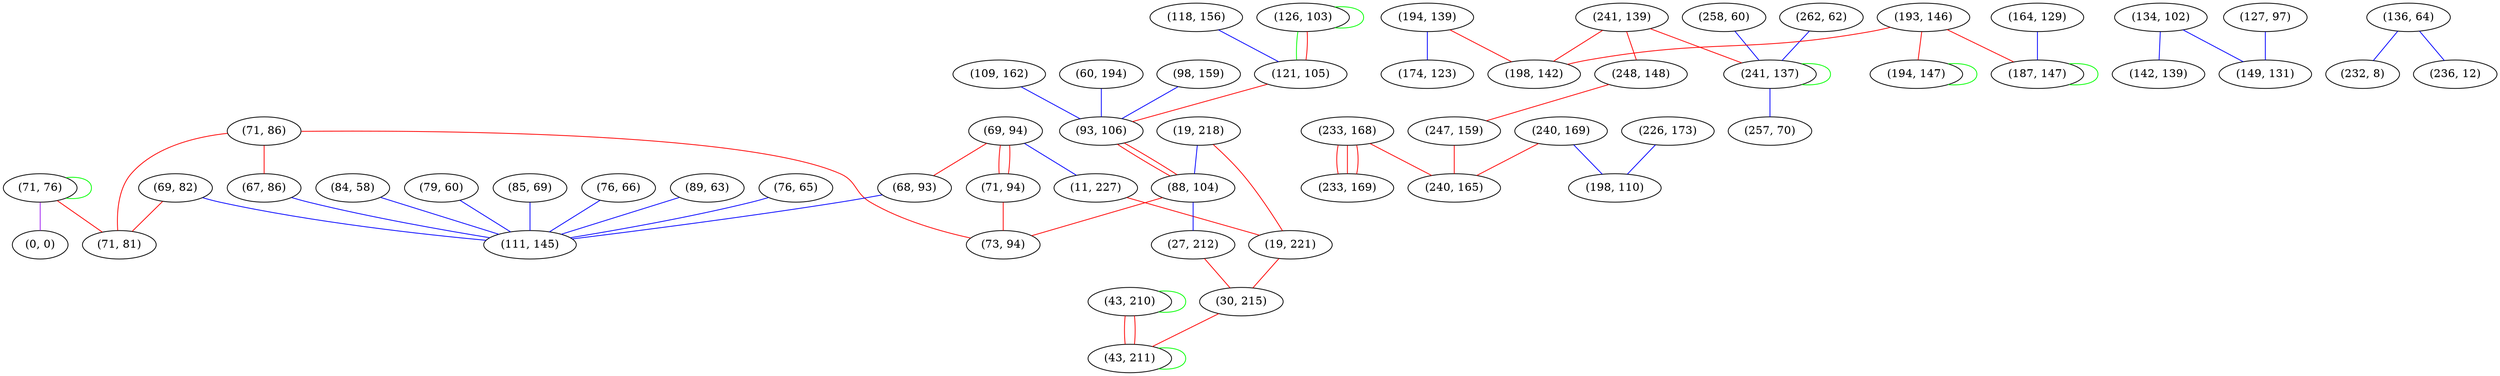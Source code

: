 graph "" {
"(76, 65)";
"(84, 58)";
"(109, 162)";
"(71, 76)";
"(194, 139)";
"(241, 139)";
"(79, 60)";
"(60, 194)";
"(118, 156)";
"(43, 210)";
"(258, 60)";
"(69, 94)";
"(174, 123)";
"(134, 102)";
"(98, 159)";
"(233, 168)";
"(69, 82)";
"(233, 169)";
"(262, 62)";
"(193, 146)";
"(240, 169)";
"(226, 173)";
"(85, 69)";
"(127, 97)";
"(126, 103)";
"(121, 105)";
"(248, 148)";
"(142, 139)";
"(0, 0)";
"(241, 137)";
"(76, 66)";
"(19, 218)";
"(136, 64)";
"(93, 106)";
"(11, 227)";
"(232, 8)";
"(257, 70)";
"(194, 147)";
"(71, 86)";
"(164, 129)";
"(89, 63)";
"(198, 142)";
"(68, 93)";
"(88, 104)";
"(27, 212)";
"(247, 159)";
"(67, 86)";
"(19, 221)";
"(236, 12)";
"(30, 215)";
"(187, 147)";
"(149, 131)";
"(71, 94)";
"(73, 94)";
"(71, 81)";
"(240, 165)";
"(111, 145)";
"(43, 211)";
"(198, 110)";
"(76, 65)" -- "(111, 145)"  [color=blue, key=0, weight=3];
"(84, 58)" -- "(111, 145)"  [color=blue, key=0, weight=3];
"(109, 162)" -- "(93, 106)"  [color=blue, key=0, weight=3];
"(71, 76)" -- "(71, 76)"  [color=green, key=0, weight=2];
"(71, 76)" -- "(0, 0)"  [color=purple, key=0, weight=4];
"(71, 76)" -- "(71, 81)"  [color=red, key=0, weight=1];
"(194, 139)" -- "(174, 123)"  [color=blue, key=0, weight=3];
"(194, 139)" -- "(198, 142)"  [color=red, key=0, weight=1];
"(241, 139)" -- "(248, 148)"  [color=red, key=0, weight=1];
"(241, 139)" -- "(241, 137)"  [color=red, key=0, weight=1];
"(241, 139)" -- "(198, 142)"  [color=red, key=0, weight=1];
"(79, 60)" -- "(111, 145)"  [color=blue, key=0, weight=3];
"(60, 194)" -- "(93, 106)"  [color=blue, key=0, weight=3];
"(118, 156)" -- "(121, 105)"  [color=blue, key=0, weight=3];
"(43, 210)" -- "(43, 210)"  [color=green, key=0, weight=2];
"(43, 210)" -- "(43, 211)"  [color=red, key=0, weight=1];
"(43, 210)" -- "(43, 211)"  [color=red, key=1, weight=1];
"(258, 60)" -- "(241, 137)"  [color=blue, key=0, weight=3];
"(69, 94)" -- "(68, 93)"  [color=red, key=0, weight=1];
"(69, 94)" -- "(71, 94)"  [color=red, key=0, weight=1];
"(69, 94)" -- "(71, 94)"  [color=red, key=1, weight=1];
"(69, 94)" -- "(11, 227)"  [color=blue, key=0, weight=3];
"(134, 102)" -- "(142, 139)"  [color=blue, key=0, weight=3];
"(134, 102)" -- "(149, 131)"  [color=blue, key=0, weight=3];
"(98, 159)" -- "(93, 106)"  [color=blue, key=0, weight=3];
"(233, 168)" -- "(240, 165)"  [color=red, key=0, weight=1];
"(233, 168)" -- "(233, 169)"  [color=red, key=0, weight=1];
"(233, 168)" -- "(233, 169)"  [color=red, key=1, weight=1];
"(233, 168)" -- "(233, 169)"  [color=red, key=2, weight=1];
"(69, 82)" -- "(111, 145)"  [color=blue, key=0, weight=3];
"(69, 82)" -- "(71, 81)"  [color=red, key=0, weight=1];
"(262, 62)" -- "(241, 137)"  [color=blue, key=0, weight=3];
"(193, 146)" -- "(194, 147)"  [color=red, key=0, weight=1];
"(193, 146)" -- "(187, 147)"  [color=red, key=0, weight=1];
"(193, 146)" -- "(198, 142)"  [color=red, key=0, weight=1];
"(240, 169)" -- "(240, 165)"  [color=red, key=0, weight=1];
"(240, 169)" -- "(198, 110)"  [color=blue, key=0, weight=3];
"(226, 173)" -- "(198, 110)"  [color=blue, key=0, weight=3];
"(85, 69)" -- "(111, 145)"  [color=blue, key=0, weight=3];
"(127, 97)" -- "(149, 131)"  [color=blue, key=0, weight=3];
"(126, 103)" -- "(126, 103)"  [color=green, key=0, weight=2];
"(126, 103)" -- "(121, 105)"  [color=green, key=0, weight=2];
"(126, 103)" -- "(121, 105)"  [color=red, key=1, weight=1];
"(121, 105)" -- "(93, 106)"  [color=red, key=0, weight=1];
"(248, 148)" -- "(247, 159)"  [color=red, key=0, weight=1];
"(241, 137)" -- "(257, 70)"  [color=blue, key=0, weight=3];
"(241, 137)" -- "(241, 137)"  [color=green, key=0, weight=2];
"(76, 66)" -- "(111, 145)"  [color=blue, key=0, weight=3];
"(19, 218)" -- "(88, 104)"  [color=blue, key=0, weight=3];
"(19, 218)" -- "(19, 221)"  [color=red, key=0, weight=1];
"(136, 64)" -- "(232, 8)"  [color=blue, key=0, weight=3];
"(136, 64)" -- "(236, 12)"  [color=blue, key=0, weight=3];
"(93, 106)" -- "(88, 104)"  [color=red, key=0, weight=1];
"(93, 106)" -- "(88, 104)"  [color=red, key=1, weight=1];
"(11, 227)" -- "(19, 221)"  [color=red, key=0, weight=1];
"(194, 147)" -- "(194, 147)"  [color=green, key=0, weight=2];
"(71, 86)" -- "(73, 94)"  [color=red, key=0, weight=1];
"(71, 86)" -- "(67, 86)"  [color=red, key=0, weight=1];
"(71, 86)" -- "(71, 81)"  [color=red, key=0, weight=1];
"(164, 129)" -- "(187, 147)"  [color=blue, key=0, weight=3];
"(89, 63)" -- "(111, 145)"  [color=blue, key=0, weight=3];
"(68, 93)" -- "(111, 145)"  [color=blue, key=0, weight=3];
"(88, 104)" -- "(73, 94)"  [color=red, key=0, weight=1];
"(88, 104)" -- "(27, 212)"  [color=blue, key=0, weight=3];
"(27, 212)" -- "(30, 215)"  [color=red, key=0, weight=1];
"(247, 159)" -- "(240, 165)"  [color=red, key=0, weight=1];
"(67, 86)" -- "(111, 145)"  [color=blue, key=0, weight=3];
"(19, 221)" -- "(30, 215)"  [color=red, key=0, weight=1];
"(30, 215)" -- "(43, 211)"  [color=red, key=0, weight=1];
"(187, 147)" -- "(187, 147)"  [color=green, key=0, weight=2];
"(71, 94)" -- "(73, 94)"  [color=red, key=0, weight=1];
"(43, 211)" -- "(43, 211)"  [color=green, key=0, weight=2];
}
